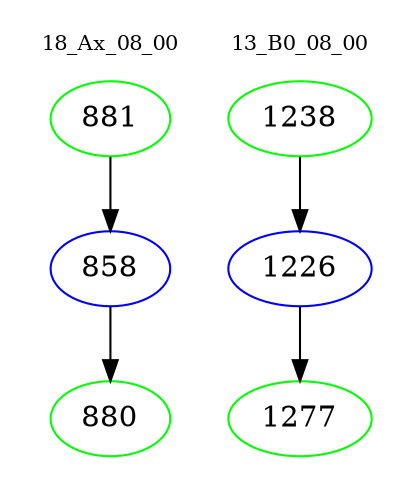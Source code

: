 digraph{
subgraph cluster_0 {
color = white
label = "18_Ax_08_00";
fontsize=10;
T0_881 [label="881", color="green"]
T0_881 -> T0_858 [color="black"]
T0_858 [label="858", color="blue"]
T0_858 -> T0_880 [color="black"]
T0_880 [label="880", color="green"]
}
subgraph cluster_1 {
color = white
label = "13_B0_08_00";
fontsize=10;
T1_1238 [label="1238", color="green"]
T1_1238 -> T1_1226 [color="black"]
T1_1226 [label="1226", color="blue"]
T1_1226 -> T1_1277 [color="black"]
T1_1277 [label="1277", color="green"]
}
}
